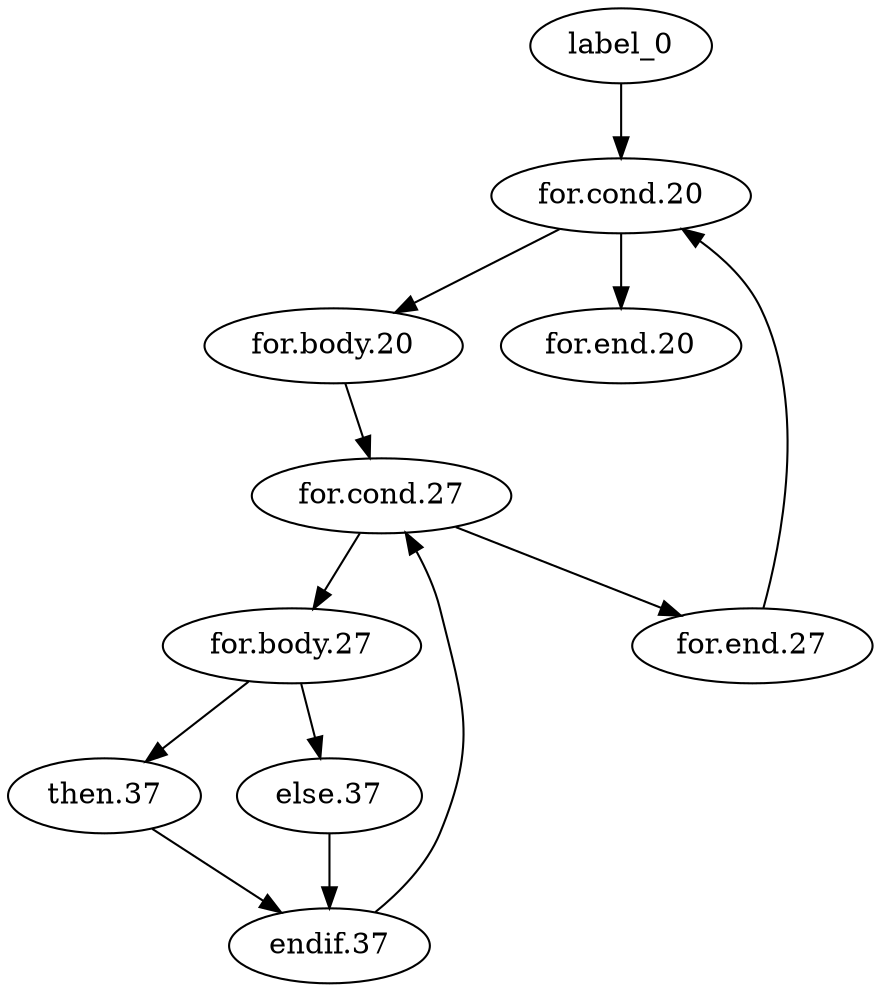 digraph {
	label_0
	label_0 -> "for.cond.20"
	"for.cond.20"
	"for.cond.20" -> "for.body.20"
	"for.cond.20" -> "for.end.20"
	"for.body.20"
	"for.body.20" -> "for.cond.27"
	"for.cond.27"
	"for.cond.27" -> "for.body.27"
	"for.cond.27" -> "for.end.27"
	"for.body.27"
	"for.body.27" -> "then.37"
	"for.body.27" -> "else.37"
	"then.37"
	"then.37" -> "endif.37"
	"else.37"
	"else.37" -> "endif.37"
	"endif.37"
	"endif.37" -> "for.cond.27"
	"for.end.27"
	"for.end.27" -> "for.cond.20"
	"for.end.20"
}
